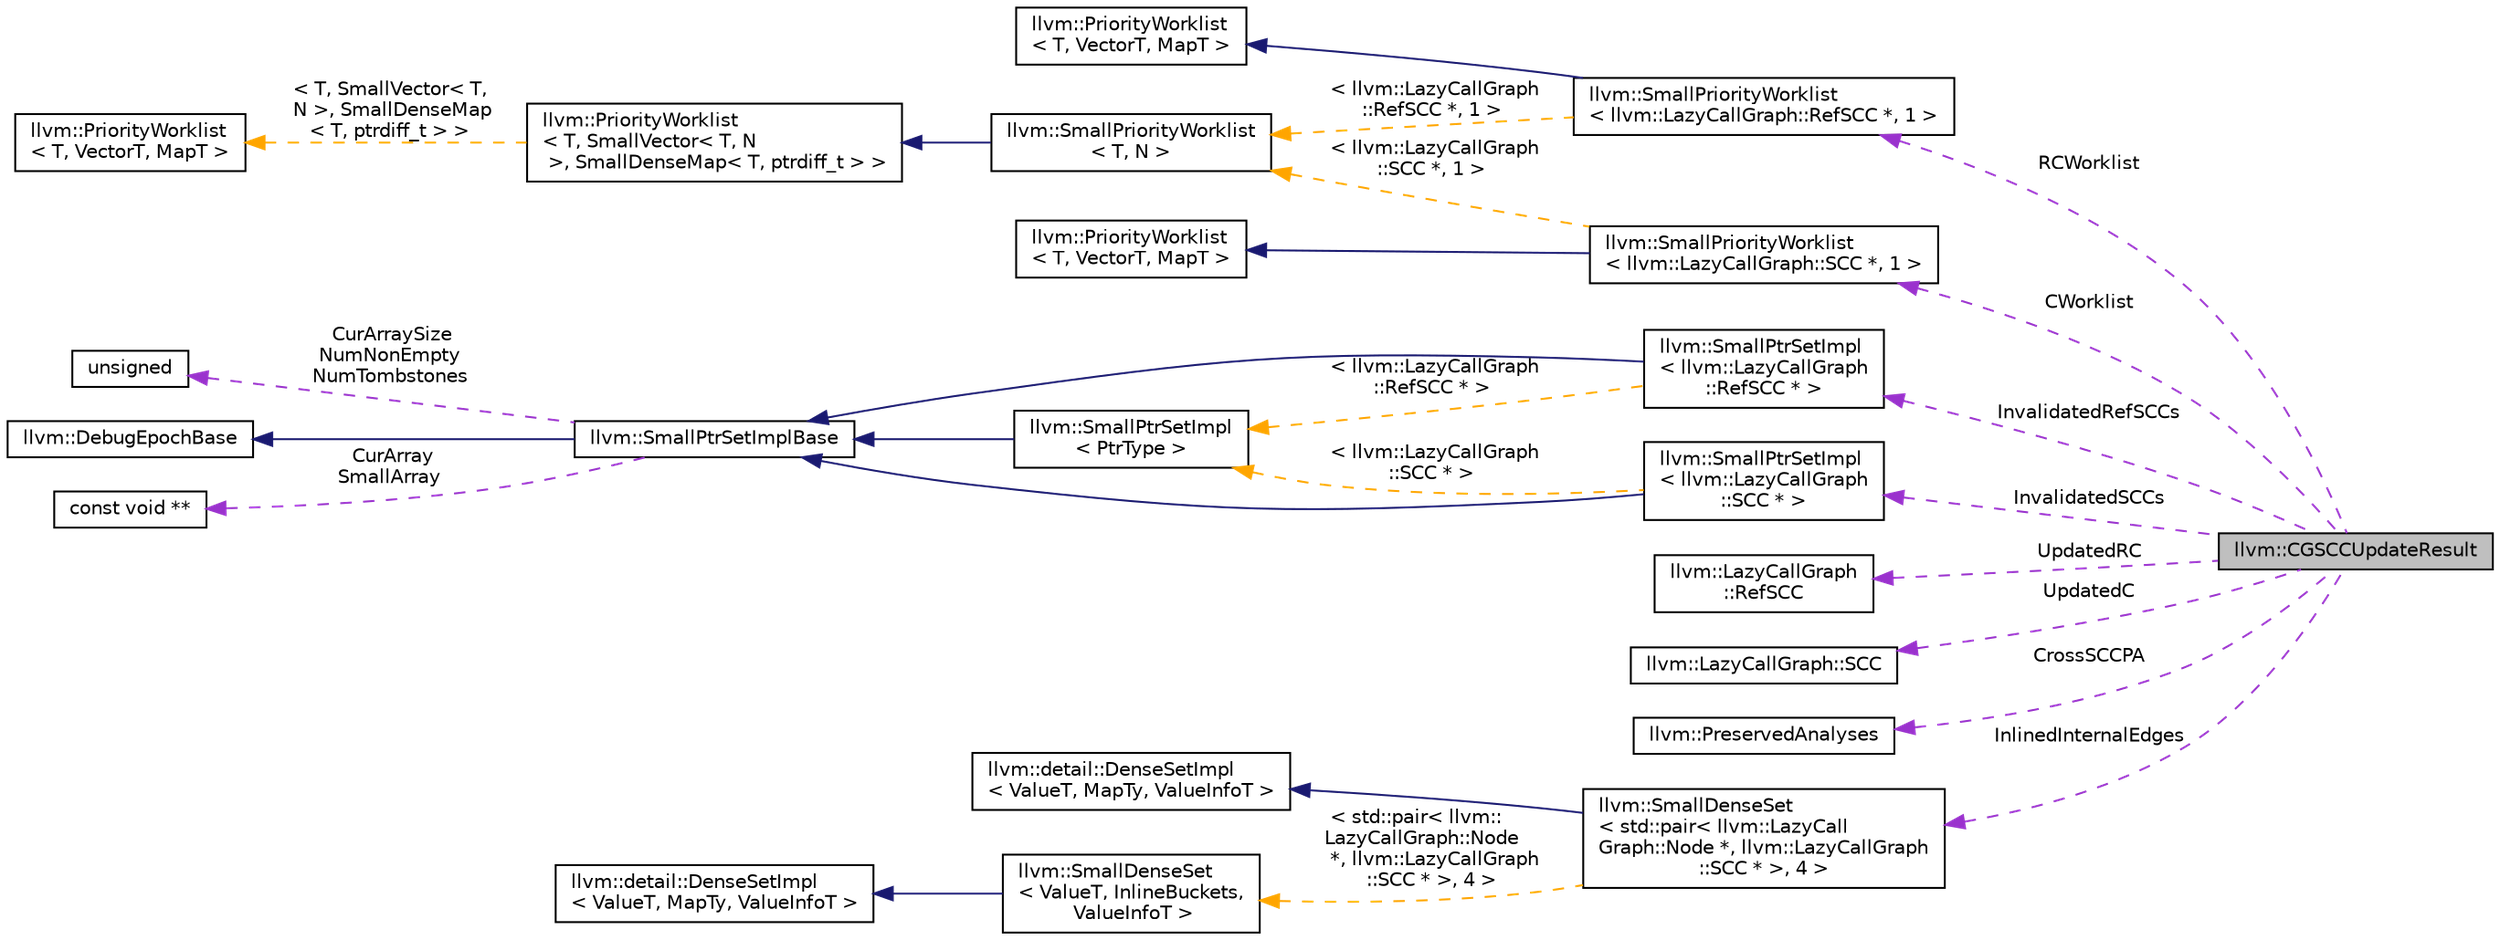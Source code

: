 digraph "llvm::CGSCCUpdateResult"
{
 // LATEX_PDF_SIZE
  bgcolor="transparent";
  edge [fontname="Helvetica",fontsize="10",labelfontname="Helvetica",labelfontsize="10"];
  node [fontname="Helvetica",fontsize="10",shape="box"];
  rankdir="LR";
  Node1 [label="llvm::CGSCCUpdateResult",height=0.2,width=0.4,color="black", fillcolor="grey75", style="filled", fontcolor="black",tooltip="Support structure for SCC passes to communicate updates the call graph back to the CGSCC pass manager..."];
  Node2 -> Node1 [dir="back",color="darkorchid3",fontsize="10",style="dashed",label=" RCWorklist" ,fontname="Helvetica"];
  Node2 [label="llvm::SmallPriorityWorklist\l\< llvm::LazyCallGraph::RefSCC *, 1 \>",height=0.2,width=0.4,color="black",URL="$classllvm_1_1SmallPriorityWorklist.html",tooltip=" "];
  Node3 -> Node2 [dir="back",color="midnightblue",fontsize="10",style="solid",fontname="Helvetica"];
  Node3 [label="llvm::PriorityWorklist\l\< T, VectorT, MapT \>",height=0.2,width=0.4,color="black",URL="$classllvm_1_1PriorityWorklist.html",tooltip="A FILO worklist that prioritizes on re-insertion without duplication."];
  Node4 -> Node2 [dir="back",color="orange",fontsize="10",style="dashed",label=" \< llvm::LazyCallGraph\l::RefSCC *, 1 \>" ,fontname="Helvetica"];
  Node4 [label="llvm::SmallPriorityWorklist\l\< T, N \>",height=0.2,width=0.4,color="black",URL="$classllvm_1_1SmallPriorityWorklist.html",tooltip="A version of PriorityWorklist that selects small size optimized data structures for the vector and ma..."];
  Node5 -> Node4 [dir="back",color="midnightblue",fontsize="10",style="solid",fontname="Helvetica"];
  Node5 [label="llvm::PriorityWorklist\l\< T, SmallVector\< T, N\l \>, SmallDenseMap\< T, ptrdiff_t \> \>",height=0.2,width=0.4,color="black",URL="$classllvm_1_1PriorityWorklist.html",tooltip=" "];
  Node6 -> Node5 [dir="back",color="orange",fontsize="10",style="dashed",label=" \< T, SmallVector\< T,\l N \>, SmallDenseMap\l\< T, ptrdiff_t \> \>" ,fontname="Helvetica"];
  Node6 [label="llvm::PriorityWorklist\l\< T, VectorT, MapT \>",height=0.2,width=0.4,color="black",URL="$classllvm_1_1PriorityWorklist.html",tooltip="A FILO worklist that prioritizes on re-insertion without duplication."];
  Node7 -> Node1 [dir="back",color="darkorchid3",fontsize="10",style="dashed",label=" CWorklist" ,fontname="Helvetica"];
  Node7 [label="llvm::SmallPriorityWorklist\l\< llvm::LazyCallGraph::SCC *, 1 \>",height=0.2,width=0.4,color="black",URL="$classllvm_1_1SmallPriorityWorklist.html",tooltip=" "];
  Node8 -> Node7 [dir="back",color="midnightblue",fontsize="10",style="solid",fontname="Helvetica"];
  Node8 [label="llvm::PriorityWorklist\l\< T, VectorT, MapT \>",height=0.2,width=0.4,color="black",URL="$classllvm_1_1PriorityWorklist.html",tooltip="A FILO worklist that prioritizes on re-insertion without duplication."];
  Node4 -> Node7 [dir="back",color="orange",fontsize="10",style="dashed",label=" \< llvm::LazyCallGraph\l::SCC *, 1 \>" ,fontname="Helvetica"];
  Node9 -> Node1 [dir="back",color="darkorchid3",fontsize="10",style="dashed",label=" InvalidatedRefSCCs" ,fontname="Helvetica"];
  Node9 [label="llvm::SmallPtrSetImpl\l\< llvm::LazyCallGraph\l::RefSCC * \>",height=0.2,width=0.4,color="black",URL="$classllvm_1_1SmallPtrSetImpl.html",tooltip=" "];
  Node10 -> Node9 [dir="back",color="midnightblue",fontsize="10",style="solid",fontname="Helvetica"];
  Node10 [label="llvm::SmallPtrSetImplBase",height=0.2,width=0.4,color="black",URL="$classllvm_1_1SmallPtrSetImplBase.html",tooltip="SmallPtrSetImplBase - This is the common code shared among all the SmallPtrSet<>'s,..."];
  Node11 -> Node10 [dir="back",color="midnightblue",fontsize="10",style="solid",fontname="Helvetica"];
  Node11 [label="llvm::DebugEpochBase",height=0.2,width=0.4,color="black",URL="$classllvm_1_1DebugEpochBase.html",tooltip=" "];
  Node12 -> Node10 [dir="back",color="darkorchid3",fontsize="10",style="dashed",label=" CurArray\nSmallArray" ,fontname="Helvetica"];
  Node12 [label="const void **",height=0.2,width=0.4,color="black",tooltip=" "];
  Node13 -> Node10 [dir="back",color="darkorchid3",fontsize="10",style="dashed",label=" CurArraySize\nNumNonEmpty\nNumTombstones" ,fontname="Helvetica"];
  Node13 [label="unsigned",height=0.2,width=0.4,color="black",URL="$classunsigned.html",tooltip=" "];
  Node14 -> Node9 [dir="back",color="orange",fontsize="10",style="dashed",label=" \< llvm::LazyCallGraph\l::RefSCC * \>" ,fontname="Helvetica"];
  Node14 [label="llvm::SmallPtrSetImpl\l\< PtrType \>",height=0.2,width=0.4,color="black",URL="$classllvm_1_1SmallPtrSetImpl.html",tooltip="A templated base class for SmallPtrSet which provides the typesafe interface that is common across al..."];
  Node10 -> Node14 [dir="back",color="midnightblue",fontsize="10",style="solid",fontname="Helvetica"];
  Node15 -> Node1 [dir="back",color="darkorchid3",fontsize="10",style="dashed",label=" InvalidatedSCCs" ,fontname="Helvetica"];
  Node15 [label="llvm::SmallPtrSetImpl\l\< llvm::LazyCallGraph\l::SCC * \>",height=0.2,width=0.4,color="black",URL="$classllvm_1_1SmallPtrSetImpl.html",tooltip=" "];
  Node10 -> Node15 [dir="back",color="midnightblue",fontsize="10",style="solid",fontname="Helvetica"];
  Node14 -> Node15 [dir="back",color="orange",fontsize="10",style="dashed",label=" \< llvm::LazyCallGraph\l::SCC * \>" ,fontname="Helvetica"];
  Node16 -> Node1 [dir="back",color="darkorchid3",fontsize="10",style="dashed",label=" UpdatedRC" ,fontname="Helvetica"];
  Node16 [label="llvm::LazyCallGraph\l::RefSCC",height=0.2,width=0.4,color="black",URL="$classllvm_1_1LazyCallGraph_1_1RefSCC.html",tooltip="A RefSCC of the call graph."];
  Node17 -> Node1 [dir="back",color="darkorchid3",fontsize="10",style="dashed",label=" UpdatedC" ,fontname="Helvetica"];
  Node17 [label="llvm::LazyCallGraph::SCC",height=0.2,width=0.4,color="black",URL="$classllvm_1_1LazyCallGraph_1_1SCC.html",tooltip="An SCC of the call graph."];
  Node18 -> Node1 [dir="back",color="darkorchid3",fontsize="10",style="dashed",label=" CrossSCCPA" ,fontname="Helvetica"];
  Node18 [label="llvm::PreservedAnalyses",height=0.2,width=0.4,color="black",URL="$classllvm_1_1PreservedAnalyses.html",tooltip="A set of analyses that are preserved following a run of a transformation pass."];
  Node19 -> Node1 [dir="back",color="darkorchid3",fontsize="10",style="dashed",label=" InlinedInternalEdges" ,fontname="Helvetica"];
  Node19 [label="llvm::SmallDenseSet\l\< std::pair\< llvm::LazyCall\lGraph::Node *, llvm::LazyCallGraph\l::SCC * \>, 4 \>",height=0.2,width=0.4,color="black",URL="$classllvm_1_1SmallDenseSet.html",tooltip=" "];
  Node20 -> Node19 [dir="back",color="midnightblue",fontsize="10",style="solid",fontname="Helvetica"];
  Node20 [label="llvm::detail::DenseSetImpl\l\< ValueT, MapTy, ValueInfoT \>",height=0.2,width=0.4,color="black",URL="$classllvm_1_1detail_1_1DenseSetImpl.html",tooltip="Base class for DenseSet and DenseSmallSet."];
  Node21 -> Node19 [dir="back",color="orange",fontsize="10",style="dashed",label=" \< std::pair\< llvm::\lLazyCallGraph::Node\l *, llvm::LazyCallGraph\l::SCC * \>, 4 \>" ,fontname="Helvetica"];
  Node21 [label="llvm::SmallDenseSet\l\< ValueT, InlineBuckets,\l ValueInfoT \>",height=0.2,width=0.4,color="black",URL="$classllvm_1_1SmallDenseSet.html",tooltip="Implements a dense probed hash-table based set with some number of buckets stored inline."];
  Node22 -> Node21 [dir="back",color="midnightblue",fontsize="10",style="solid",fontname="Helvetica"];
  Node22 [label="llvm::detail::DenseSetImpl\l\< ValueT, MapTy, ValueInfoT \>",height=0.2,width=0.4,color="black",URL="$classllvm_1_1detail_1_1DenseSetImpl.html",tooltip="Base class for DenseSet and DenseSmallSet."];
}
